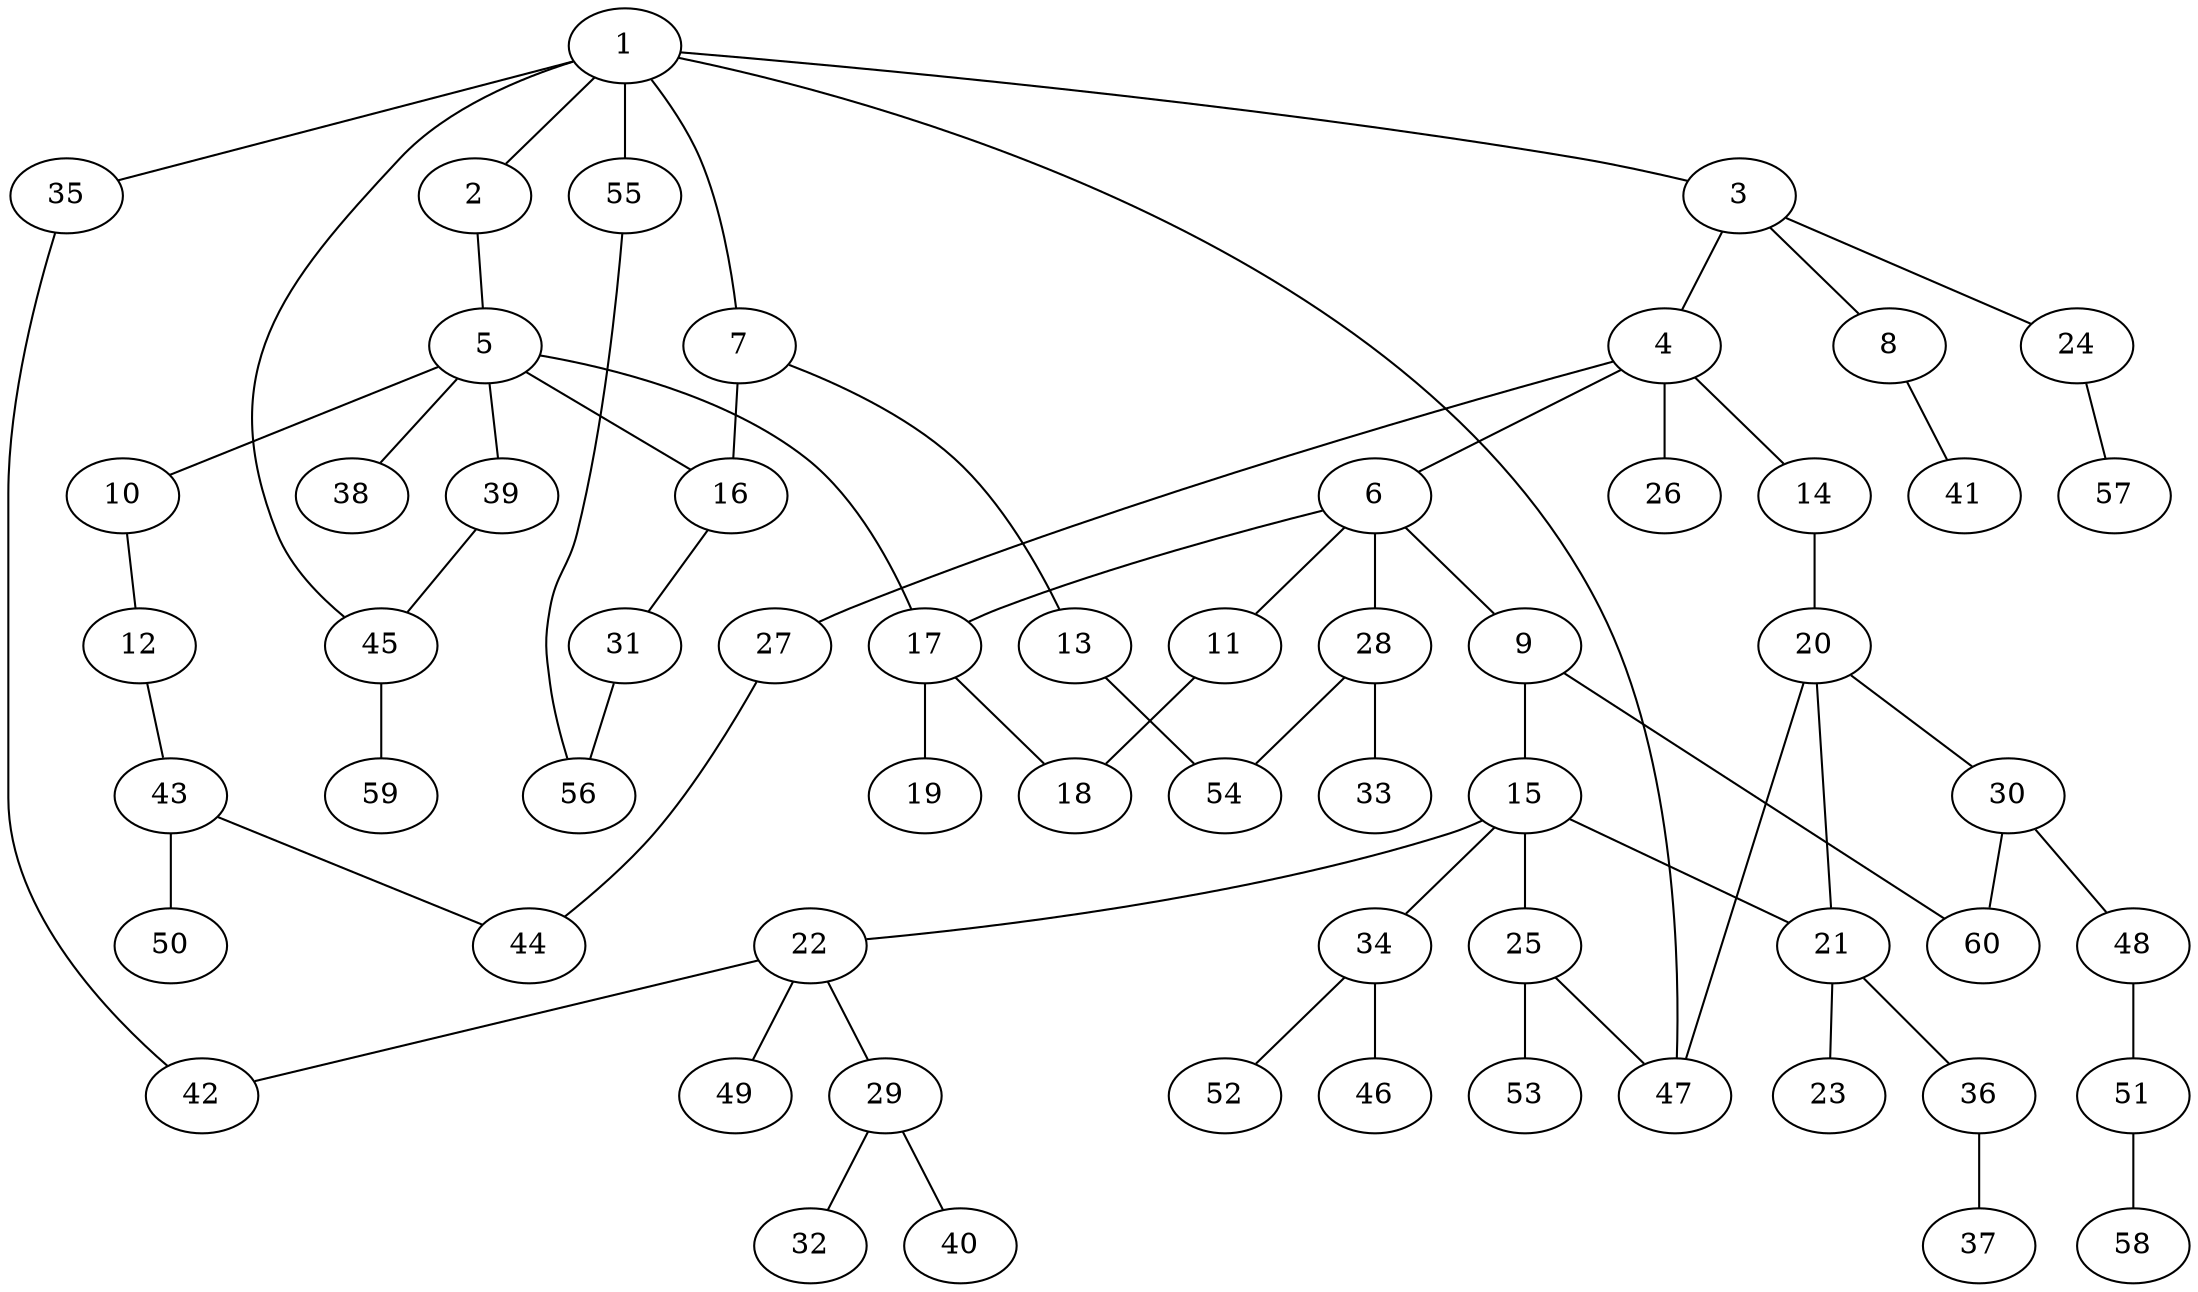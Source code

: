 graph graphname {1--2
1--3
1--7
1--35
1--45
1--47
1--55
2--5
3--4
3--8
3--24
4--6
4--14
4--26
4--27
5--10
5--16
5--17
5--38
5--39
6--9
6--11
6--17
6--28
7--13
7--16
8--41
9--15
9--60
10--12
11--18
12--43
13--54
14--20
15--21
15--22
15--25
15--34
16--31
17--18
17--19
20--21
20--30
20--47
21--23
21--36
22--29
22--42
22--49
24--57
25--47
25--53
27--44
28--33
28--54
29--32
29--40
30--48
30--60
31--56
34--46
34--52
35--42
36--37
39--45
43--44
43--50
45--59
48--51
51--58
55--56
}